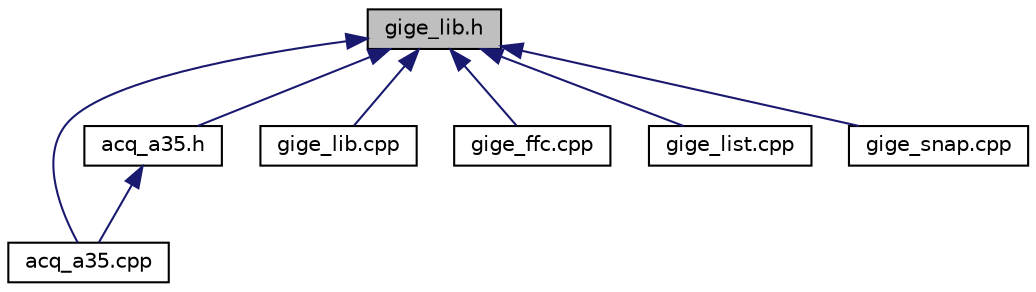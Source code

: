 digraph "gige_lib.h"
{
 // INTERACTIVE_SVG=YES
  edge [fontname="Helvetica",fontsize="10",labelfontname="Helvetica",labelfontsize="10"];
  node [fontname="Helvetica",fontsize="10",shape=record];
  Node29 [label="gige_lib.h",height=0.2,width=0.4,color="black", fillcolor="grey75", style="filled", fontcolor="black"];
  Node29 -> Node30 [dir="back",color="midnightblue",fontsize="10",style="solid",fontname="Helvetica"];
  Node30 [label="acq_a35.cpp",height=0.2,width=0.4,color="black", fillcolor="white", style="filled",URL="$acq__a35_8cpp.html"];
  Node29 -> Node31 [dir="back",color="midnightblue",fontsize="10",style="solid",fontname="Helvetica"];
  Node31 [label="acq_a35.h",height=0.2,width=0.4,color="black", fillcolor="white", style="filled",URL="$acq__a35_8h.html"];
  Node31 -> Node30 [dir="back",color="midnightblue",fontsize="10",style="solid",fontname="Helvetica"];
  Node29 -> Node32 [dir="back",color="midnightblue",fontsize="10",style="solid",fontname="Helvetica"];
  Node32 [label="gige_lib.cpp",height=0.2,width=0.4,color="black", fillcolor="white", style="filled",URL="$gige__lib_8cpp.html",tooltip="Support routines for GigE Vision cameras. "];
  Node29 -> Node33 [dir="back",color="midnightblue",fontsize="10",style="solid",fontname="Helvetica"];
  Node33 [label="gige_ffc.cpp",height=0.2,width=0.4,color="black", fillcolor="white", style="filled",URL="$gige__ffc_8cpp.html"];
  Node29 -> Node34 [dir="back",color="midnightblue",fontsize="10",style="solid",fontname="Helvetica"];
  Node34 [label="gige_list.cpp",height=0.2,width=0.4,color="black", fillcolor="white", style="filled",URL="$gige__list_8cpp.html"];
  Node29 -> Node35 [dir="back",color="midnightblue",fontsize="10",style="solid",fontname="Helvetica"];
  Node35 [label="gige_snap.cpp",height=0.2,width=0.4,color="black", fillcolor="white", style="filled",URL="$gige__snap_8cpp.html"];
}

